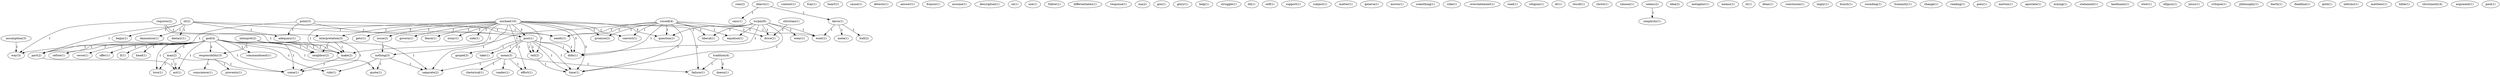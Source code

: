 digraph G {
  com [ label="com(2)" ];
  assumption [ label="assumption(3)" ];
  way [ label="way(3)" ];
  context [ label="context(1)" ];
  post [ label="post(1)" ];
  gospel [ label="gospel(3)" ];
  take [ label="take(1)" ];
  mean [ label="mean(3)" ];
  tell [ label="tell(2)" ];
  time [ label="time(1)" ];
  didn [ label="didn(1)" ];
  fray [ label="fray(1)" ];
  heart [ label="heart(1)" ];
  ddavis [ label="ddavis(1)" ];
  davis [ label="davis(1)" ];
  cass [ label="cass(1)" ];
  cause [ label="cause(1)" ];
  detects [ label="detects(1)" ];
  answer [ label="answer(1)" ];
  francis [ label="francis(1)" ];
  assume [ label="assume(1)" ];
  description [ label="description(1)" ];
  se [ label="se(1)" ];
  use [ label="use(1)" ];
  follow [ label="follow(1)" ];
  differentiates [ label="differentiates(1)" ];
  response [ label="response(1)" ];
  ma [ label="ma(2)" ];
  goo [ label="goo(1)" ];
  glory [ label="glory(1)" ];
  god [ label="god(4)" ];
  refute [ label="refute(1)" ];
  verse [ label="verse(1)" ];
  offer [ label="offer(1)" ];
  responsibility [ label="responsibility(3)" ];
  ll [ label="ll(1)" ];
  head [ label="head(1)" ];
  part [ label="part(2)" ];
  make [ label="make(2)" ];
  man [ label="man(2)" ];
  come [ label="come(1)" ];
  love [ label="love(1)" ];
  act [ label="act(1)" ];
  rule [ label="rule(1)" ];
  neighbor [ label="neighbor(2)" ];
  separate [ label="separate(2)" ];
  commandment [ label="commandment(1)" ];
  quote [ label="quote(1)" ];
  help [ label="help(1)" ];
  struggle [ label="struggle(1)" ];
  dd [ label="dd(1)" ];
  tradition [ label="tradition(4)" ];
  failure [ label="failure(1)" ];
  doesn [ label="doesn(1)" ];
  self [ label="self(1)" ];
  support [ label="support(1)" ];
  meta [ label="meta(1)" ];
  bull [ label="bull(2)" ];
  wont [ label="wont(1)" ];
  subject [ label="subject(1)" ];
  matter [ label="matter(1)" ];
  geneva [ label="geneva(1)" ];
  rhetorical [ label="rhetorical(1)" ];
  reader [ label="reader(1)" ];
  effort [ label="effort(1)" ];
  moves [ label="moves(1)" ];
  something [ label="something(1)" ];
  robe [ label="robe(1)" ];
  nt [ label="nt(2)" ];
  begin [ label="begin(1)" ];
  damnation [ label="damnation(1)" ];
  adequacy [ label="adequacy(1)" ];
  post [ label="post(1)" ];
  dietary [ label="dietary(1)" ];
  needs [ label="needs(1)" ];
  overstatement [ label="overstatement(1)" ];
  read [ label="read(1)" ];
  religion [ label="religion(1)" ];
  dr [ label="dr(1)" ];
  interpret [ label="interpret(2)" ];
  result [ label="result(1)" ];
  christ [ label="christ(1)" ];
  simeon [ label="simeon(1)" ];
  seems [ label="seems(2)" ];
  simplicity [ label="simplicity(1)" ];
  idea [ label="idea(2)" ];
  metaphor [ label="metaphor(1)" ];
  conscience [ label="conscience(1)" ];
  prevents [ label="prevents(1)" ];
  means [ label="means(1)" ];
  st [ label="st(1)" ];
  requires [ label="requires(2)" ];
  interpretation [ label="interpretation(3)" ];
  michael [ label="michael(10)" ];
  gets [ label="gets(1)" ];
  issue [ label="issue(2)" ];
  nothing [ label="nothing(3)" ];
  govern [ label="govern(1)" ];
  fence [ label="fence(1)" ];
  convert [ label="convert(1)" ];
  promise [ label="promise(2)" ];
  irony [ label="irony(1)" ];
  question [ label="question(1)" ];
  side [ label="side(1)" ];
  dean [ label="dean(1)" ];
  conclusion [ label="conclusion(1)" ];
  imply [ label="imply(1)" ];
  bunch [ label="bunch(1)" ];
  sounding [ label="sounding(1)" ];
  humanity [ label="humanity(1)" ];
  point [ label="point(3)" ];
  change [ label="change(1)" ];
  russell [ label="russell(4)" ];
  liberal [ label="liberal(1)" ];
  equation [ label="equation(1)" ];
  drive [ label="drive(1)" ];
  reading [ label="reading(1)" ];
  goes [ label="goes(1)" ];
  merton [ label="merton(1)" ];
  apostate [ label="apostate(1)" ];
  mixing [ label="mixing(1)" ];
  statement [ label="statement(1)" ];
  turpin [ label="turpin(6)" ];
  wear [ label="wear(1)" ];
  kaufmann [ label="kaufmann(1)" ];
  stew [ label="stew(1)" ];
  ellipsis [ label="ellipsis(1)" ];
  jesus [ label="jesus(1)" ];
  critique [ label="critique(1)" ];
  philosophy [ label="philosophy(1)" ];
  barth [ label="barth(1)" ];
  deadline [ label="deadline(1)" ];
  qotd [ label="qotd(1)" ];
  informs [ label="informs(1)" ];
  matthew [ label="matthew(1)" ];
  christian [ label="christian(1)" ];
  bible [ label="bible(1)" ];
  christianity [ label="christianity(4)" ];
  argument [ label="argument(1)" ];
  paul [ label="paul(1)" ];
  assumption -> way [ label="1" ];
  post -> gospel [ label="1" ];
  post -> take [ label="1" ];
  post -> mean [ label="1" ];
  post -> tell [ label="1" ];
  post -> time [ label="1" ];
  post -> didn [ label="1" ];
  ddavis -> davis [ label="1" ];
  ddavis -> cass [ label="1" ];
  god -> refute [ label="1" ];
  god -> verse [ label="1" ];
  god -> offer [ label="1" ];
  god -> responsibility [ label="2" ];
  god -> ll [ label="1" ];
  god -> head [ label="1" ];
  god -> part [ label="1" ];
  god -> make [ label="1" ];
  god -> man [ label="1" ];
  god -> come [ label="1" ];
  god -> love [ label="1" ];
  god -> act [ label="1" ];
  god -> rule [ label="1" ];
  god -> way [ label="1" ];
  god -> neighbor [ label="1" ];
  god -> separate [ label="1" ];
  god -> commandment [ label="1" ];
  god -> quote [ label="1" ];
  tradition -> failure [ label="1" ];
  tradition -> doesn [ label="2" ];
  davis -> meta [ label="1" ];
  davis -> bull [ label="1" ];
  davis -> wont [ label="1" ];
  mean -> rhetorical [ label="1" ];
  mean -> reader [ label="1" ];
  mean -> failure [ label="1" ];
  mean -> effort [ label="1" ];
  mean -> separate [ label="1" ];
  nt -> begin [ label="1" ];
  nt -> damnation [ label="1" ];
  nt -> adequacy [ label="1" ];
  nt -> post [ label="1" ];
  nt -> dietary [ label="1" ];
  nt -> part [ label="1" ];
  nt -> needs [ label="1" ];
  interpret -> responsibility [ label="1" ];
  interpret -> make [ label="1" ];
  interpret -> come [ label="1" ];
  interpret -> neighbor [ label="1" ];
  seems -> simplicity [ label="1" ];
  responsibility -> conscience [ label="1" ];
  responsibility -> prevents [ label="1" ];
  requires -> interpretation [ label="1" ];
  requires -> make [ label="1" ];
  requires -> way [ label="1" ];
  michael -> post [ label="3" ];
  michael -> interpretation [ label="1" ];
  michael -> tell [ label="3" ];
  michael -> gets [ label="3" ];
  michael -> make [ label="1" ];
  michael -> issue [ label="1" ];
  michael -> nothing [ label="2" ];
  michael -> govern [ label="1" ];
  michael -> failure [ label="1" ];
  michael -> fence [ label="1" ];
  michael -> convert [ label="1" ];
  michael -> promise [ label="1" ];
  michael -> irony [ label="1" ];
  michael -> effort [ label="1" ];
  michael -> question [ label="3" ];
  michael -> time [ label="3" ];
  michael -> separate [ label="1" ];
  michael -> side [ label="1" ];
  michael -> didn [ label="3" ];
  point -> adequacy [ label="1" ];
  point -> post [ label="1" ];
  point -> part [ label="1" ];
  point -> needs [ label="1" ];
  post -> tell [ label="1" ];
  post -> time [ label="1" ];
  post -> didn [ label="1" ];
  interpretation -> make [ label="1" ];
  interpretation -> come [ label="1" ];
  interpretation -> neighbor [ label="1" ];
  tell -> time [ label="1" ];
  part -> act [ label="1" ];
  russell -> make [ label="1" ];
  russell -> convert [ label="1" ];
  russell -> liberal [ label="1" ];
  russell -> promise [ label="1" ];
  russell -> equation [ label="1" ];
  russell -> wont [ label="1" ];
  russell -> needs [ label="1" ];
  russell -> question [ label="1" ];
  russell -> drive [ label="1" ];
  russell -> time [ label="1" ];
  russell -> didn [ label="1" ];
  make -> come [ label="1" ];
  issue -> nothing [ label="1" ];
  nothing -> rule [ label="1" ];
  nothing -> separate [ label="1" ];
  nothing -> quote [ label="1" ];
  man -> come [ label="1" ];
  man -> love [ label="1" ];
  man -> act [ label="1" ];
  turpin -> liberal [ label="1" ];
  turpin -> wear [ label="1" ];
  turpin -> equation [ label="1" ];
  turpin -> wont [ label="1" ];
  turpin -> needs [ label="1" ];
  turpin -> question [ label="1" ];
  turpin -> drive [ label="1" ];
  turpin -> time [ label="1" ];
  turpin -> didn [ label="1" ];
  christian -> drive [ label="1" ];
}
